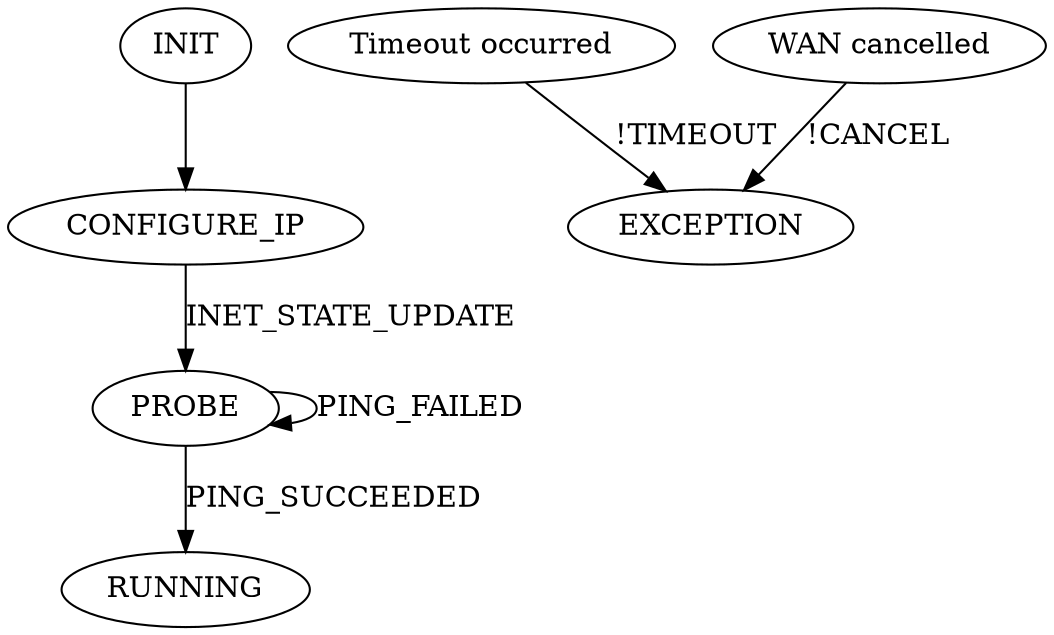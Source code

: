 digraph {
    INIT[init=true];
    INIT -> CONFIGURE_IP;
    CONFIGURE_IP -> PROBE [label="INET_STATE_UPDATE"];
    PROBE -> PROBE [label="PING_FAILED"];
    PROBE -> RUNNING [label="PING_SUCCEEDED"];

    TIMEOUT_EX[label="Timeout occurred"];
    CANCEL_EX[label="WAN cancelled"];

    TIMEOUT_EX -> EXCEPTION [label="!TIMEOUT"];
    CANCEL_EX -> EXCEPTION [label="!CANCEL"];
}
